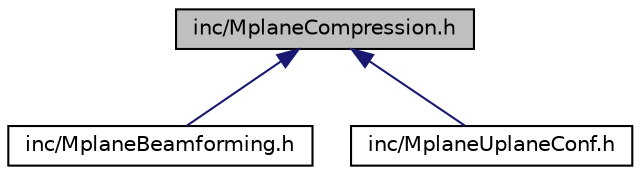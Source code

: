 digraph "inc/MplaneCompression.h"
{
 // LATEX_PDF_SIZE
  bgcolor="transparent";
  edge [fontname="Helvetica",fontsize="10",labelfontname="Helvetica",labelfontsize="10"];
  node [fontname="Helvetica",fontsize="10",shape=record];
  Node1 [label="inc/MplaneCompression.h",height=0.2,width=0.4,color="black", fillcolor="grey75", style="filled", fontcolor="black",tooltip=" "];
  Node1 -> Node2 [dir="back",color="midnightblue",fontsize="10",style="solid",fontname="Helvetica"];
  Node2 [label="inc/MplaneBeamforming.h",height=0.2,width=0.4,color="black",URL="$MplaneBeamforming_8h.html",tooltip=" "];
  Node1 -> Node3 [dir="back",color="midnightblue",fontsize="10",style="solid",fontname="Helvetica"];
  Node3 [label="inc/MplaneUplaneConf.h",height=0.2,width=0.4,color="black",URL="$MplaneUplaneConf_8h.html",tooltip=" "];
}

